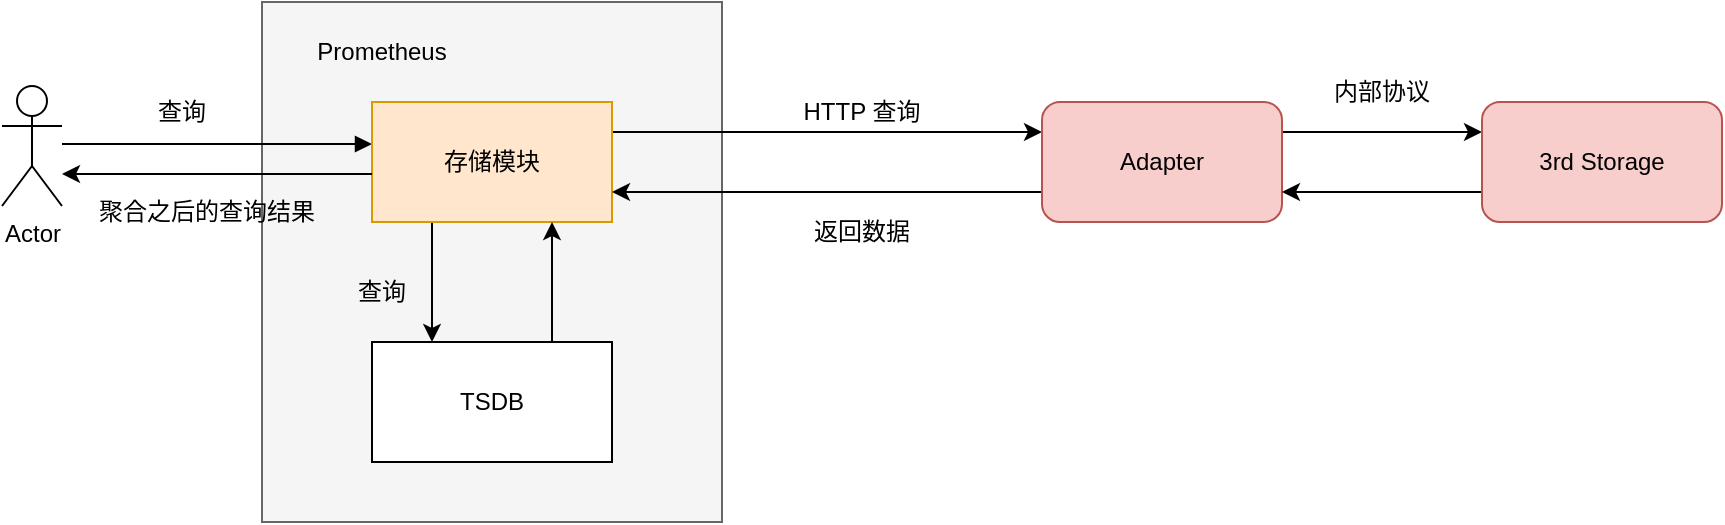 <mxfile version="24.7.17">
  <diagram name="第 1 页" id="u27uuo44n3fMNPvbGqdK">
    <mxGraphModel dx="1434" dy="710" grid="1" gridSize="10" guides="1" tooltips="1" connect="1" arrows="1" fold="1" page="1" pageScale="1" pageWidth="827" pageHeight="1169" math="0" shadow="0">
      <root>
        <mxCell id="0" />
        <mxCell id="1" parent="0" />
        <mxCell id="l0jwTOPynNjnsmJzcvCk-4" value="" style="rounded=0;whiteSpace=wrap;html=1;fillColor=#f5f5f5;strokeColor=#666666;fontColor=#333333;" vertex="1" parent="1">
          <mxGeometry x="190" y="270" width="230" height="260" as="geometry" />
        </mxCell>
        <mxCell id="l0jwTOPynNjnsmJzcvCk-18" style="edgeStyle=orthogonalEdgeStyle;rounded=0;orthogonalLoop=1;jettySize=auto;html=1;exitX=1;exitY=0.25;exitDx=0;exitDy=0;entryX=0;entryY=0.25;entryDx=0;entryDy=0;" edge="1" parent="1" source="l0jwTOPynNjnsmJzcvCk-5" target="l0jwTOPynNjnsmJzcvCk-11">
          <mxGeometry relative="1" as="geometry" />
        </mxCell>
        <mxCell id="l0jwTOPynNjnsmJzcvCk-25" style="edgeStyle=orthogonalEdgeStyle;rounded=0;orthogonalLoop=1;jettySize=auto;html=1;exitX=0.25;exitY=1;exitDx=0;exitDy=0;entryX=0.25;entryY=0;entryDx=0;entryDy=0;" edge="1" parent="1" source="l0jwTOPynNjnsmJzcvCk-5" target="l0jwTOPynNjnsmJzcvCk-6">
          <mxGeometry relative="1" as="geometry" />
        </mxCell>
        <mxCell id="l0jwTOPynNjnsmJzcvCk-31" style="edgeStyle=orthogonalEdgeStyle;rounded=0;orthogonalLoop=1;jettySize=auto;html=1;exitX=0;exitY=0.5;exitDx=0;exitDy=0;endArrow=none;endFill=0;startArrow=block;" edge="1" parent="1">
          <mxGeometry relative="1" as="geometry">
            <mxPoint x="245" y="341" as="sourcePoint" />
            <mxPoint x="90" y="341" as="targetPoint" />
          </mxGeometry>
        </mxCell>
        <mxCell id="l0jwTOPynNjnsmJzcvCk-5" value="存储模块" style="rounded=0;whiteSpace=wrap;html=1;fillColor=#ffe6cc;strokeColor=#d79b00;" vertex="1" parent="1">
          <mxGeometry x="245" y="320" width="120" height="60" as="geometry" />
        </mxCell>
        <mxCell id="l0jwTOPynNjnsmJzcvCk-26" style="edgeStyle=orthogonalEdgeStyle;rounded=0;orthogonalLoop=1;jettySize=auto;html=1;exitX=0.75;exitY=0;exitDx=0;exitDy=0;entryX=0.75;entryY=1;entryDx=0;entryDy=0;" edge="1" parent="1" source="l0jwTOPynNjnsmJzcvCk-6" target="l0jwTOPynNjnsmJzcvCk-5">
          <mxGeometry relative="1" as="geometry" />
        </mxCell>
        <mxCell id="l0jwTOPynNjnsmJzcvCk-6" value="TSDB" style="rounded=0;whiteSpace=wrap;html=1;" vertex="1" parent="1">
          <mxGeometry x="245" y="440" width="120" height="60" as="geometry" />
        </mxCell>
        <mxCell id="l0jwTOPynNjnsmJzcvCk-7" value="Prometheus" style="text;html=1;align=center;verticalAlign=middle;whiteSpace=wrap;rounded=0;" vertex="1" parent="1">
          <mxGeometry x="220" y="280" width="60" height="30" as="geometry" />
        </mxCell>
        <mxCell id="l0jwTOPynNjnsmJzcvCk-19" style="edgeStyle=orthogonalEdgeStyle;rounded=0;orthogonalLoop=1;jettySize=auto;html=1;exitX=0;exitY=0.75;exitDx=0;exitDy=0;entryX=1;entryY=0.75;entryDx=0;entryDy=0;" edge="1" parent="1" source="l0jwTOPynNjnsmJzcvCk-11" target="l0jwTOPynNjnsmJzcvCk-5">
          <mxGeometry relative="1" as="geometry" />
        </mxCell>
        <mxCell id="l0jwTOPynNjnsmJzcvCk-20" style="edgeStyle=orthogonalEdgeStyle;rounded=0;orthogonalLoop=1;jettySize=auto;html=1;exitX=1;exitY=0.25;exitDx=0;exitDy=0;entryX=0;entryY=0.25;entryDx=0;entryDy=0;" edge="1" parent="1" source="l0jwTOPynNjnsmJzcvCk-11" target="l0jwTOPynNjnsmJzcvCk-12">
          <mxGeometry relative="1" as="geometry" />
        </mxCell>
        <mxCell id="l0jwTOPynNjnsmJzcvCk-11" value="Adapter" style="rounded=1;whiteSpace=wrap;html=1;fillColor=#f8cecc;strokeColor=#b85450;" vertex="1" parent="1">
          <mxGeometry x="580" y="320" width="120" height="60" as="geometry" />
        </mxCell>
        <mxCell id="l0jwTOPynNjnsmJzcvCk-21" style="edgeStyle=orthogonalEdgeStyle;rounded=0;orthogonalLoop=1;jettySize=auto;html=1;exitX=0;exitY=0.75;exitDx=0;exitDy=0;entryX=1;entryY=0.75;entryDx=0;entryDy=0;" edge="1" parent="1" source="l0jwTOPynNjnsmJzcvCk-12" target="l0jwTOPynNjnsmJzcvCk-11">
          <mxGeometry relative="1" as="geometry" />
        </mxCell>
        <mxCell id="l0jwTOPynNjnsmJzcvCk-12" value="3rd Storage" style="rounded=1;whiteSpace=wrap;html=1;fillColor=#f8cecc;strokeColor=#b85450;" vertex="1" parent="1">
          <mxGeometry x="800" y="320" width="120" height="60" as="geometry" />
        </mxCell>
        <mxCell id="l0jwTOPynNjnsmJzcvCk-15" value="HTTP 查询" style="text;html=1;align=center;verticalAlign=middle;whiteSpace=wrap;rounded=0;" vertex="1" parent="1">
          <mxGeometry x="450" y="310" width="80" height="30" as="geometry" />
        </mxCell>
        <mxCell id="l0jwTOPynNjnsmJzcvCk-22" value="内部协议" style="text;html=1;align=center;verticalAlign=middle;whiteSpace=wrap;rounded=0;" vertex="1" parent="1">
          <mxGeometry x="720" y="300" width="60" height="30" as="geometry" />
        </mxCell>
        <mxCell id="l0jwTOPynNjnsmJzcvCk-24" value="返回数据" style="text;html=1;align=center;verticalAlign=middle;whiteSpace=wrap;rounded=0;" vertex="1" parent="1">
          <mxGeometry x="450" y="370" width="80" height="30" as="geometry" />
        </mxCell>
        <mxCell id="l0jwTOPynNjnsmJzcvCk-27" value="查询" style="text;html=1;align=center;verticalAlign=middle;whiteSpace=wrap;rounded=0;" vertex="1" parent="1">
          <mxGeometry x="220" y="400" width="60" height="30" as="geometry" />
        </mxCell>
        <mxCell id="l0jwTOPynNjnsmJzcvCk-30" value="Actor" style="shape=umlActor;verticalLabelPosition=bottom;verticalAlign=top;html=1;outlineConnect=0;" vertex="1" parent="1">
          <mxGeometry x="60" y="312" width="30" height="60" as="geometry" />
        </mxCell>
        <mxCell id="l0jwTOPynNjnsmJzcvCk-33" style="edgeStyle=orthogonalEdgeStyle;rounded=0;orthogonalLoop=1;jettySize=auto;html=1;exitX=0;exitY=0.5;exitDx=0;exitDy=0;endArrow=classic;endFill=1;startArrow=none;startFill=0;" edge="1" parent="1">
          <mxGeometry relative="1" as="geometry">
            <mxPoint x="245" y="356" as="sourcePoint" />
            <mxPoint x="90" y="356" as="targetPoint" />
          </mxGeometry>
        </mxCell>
        <mxCell id="l0jwTOPynNjnsmJzcvCk-34" value="查询" style="text;html=1;align=center;verticalAlign=middle;whiteSpace=wrap;rounded=0;" vertex="1" parent="1">
          <mxGeometry x="120" y="310" width="60" height="30" as="geometry" />
        </mxCell>
        <mxCell id="l0jwTOPynNjnsmJzcvCk-35" value="聚合之后的查询结果" style="text;html=1;align=center;verticalAlign=middle;whiteSpace=wrap;rounded=0;" vertex="1" parent="1">
          <mxGeometry x="105" y="360" width="115" height="30" as="geometry" />
        </mxCell>
      </root>
    </mxGraphModel>
  </diagram>
</mxfile>
